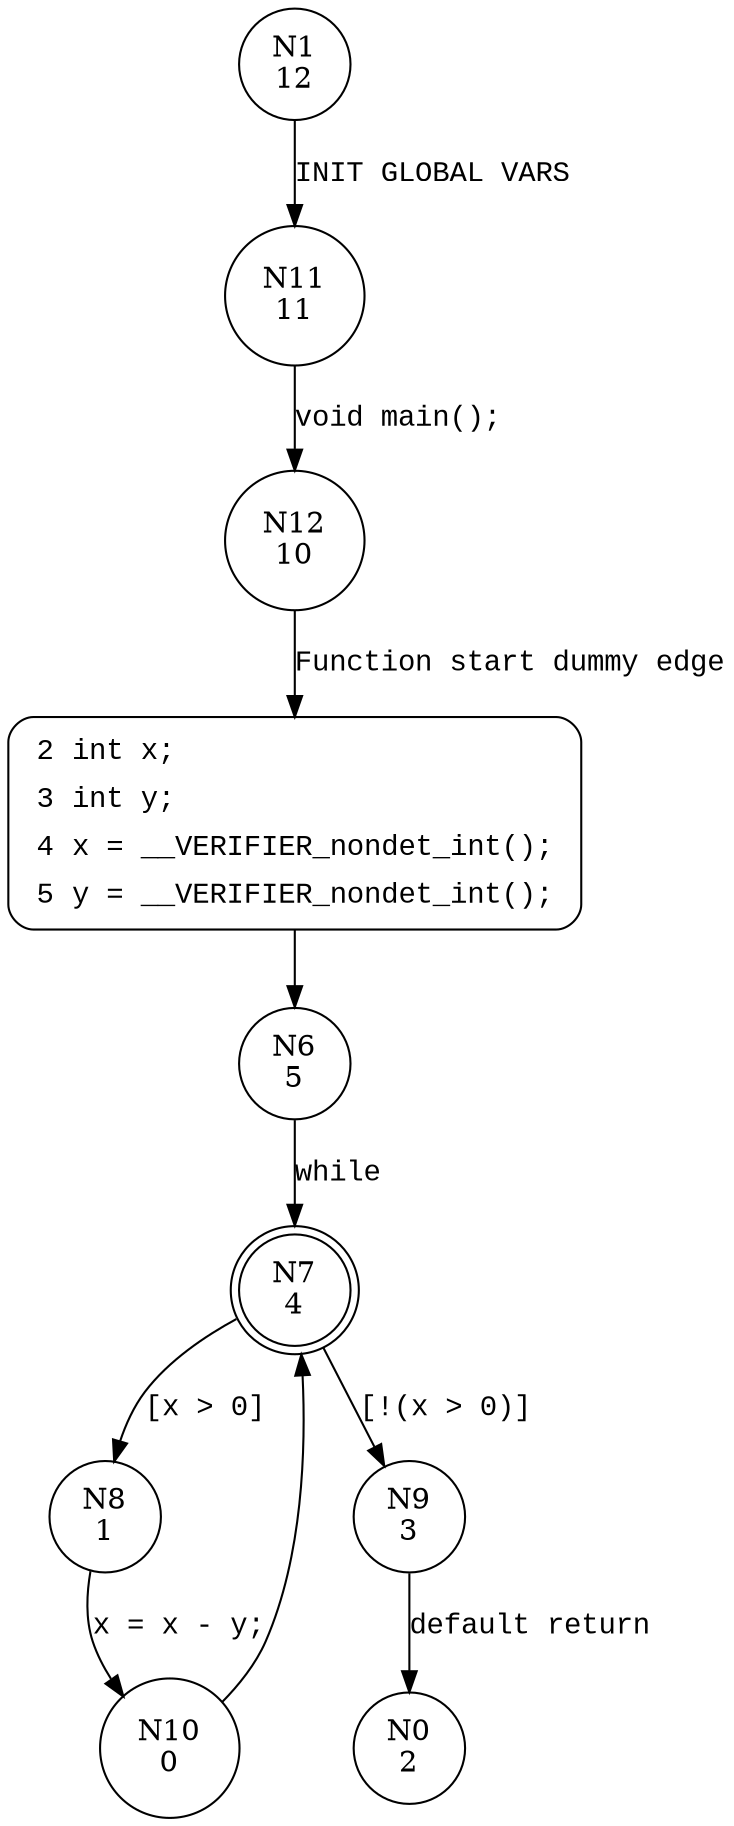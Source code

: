 digraph main {
1 [shape="circle" label="N1\n12"]
11 [shape="circle" label="N11\n11"]
12 [shape="circle" label="N12\n10"]
2 [shape="circle" label="N2\n9"]
6 [shape="circle" label="N6\n5"]
7 [shape="doublecircle" label="N7\n4"]
8 [shape="circle" label="N8\n1"]
9 [shape="circle" label="N9\n3"]
0 [shape="circle" label="N0\n2"]
10 [shape="circle" label="N10\n0"]
2 [style="filled,bold" penwidth="1" fillcolor="white" fontname="Courier New" shape="Mrecord" label=<<table border="0" cellborder="0" cellpadding="3" bgcolor="white"><tr><td align="right">2</td><td align="left">int x;</td></tr><tr><td align="right">3</td><td align="left">int y;</td></tr><tr><td align="right">4</td><td align="left">x = __VERIFIER_nondet_int();</td></tr><tr><td align="right">5</td><td align="left">y = __VERIFIER_nondet_int();</td></tr></table>>]
2 -> 6[label=""]
1 -> 11 [label="INIT GLOBAL VARS" fontname="Courier New"]
12 -> 2 [label="Function start dummy edge" fontname="Courier New"]
6 -> 7 [label="while" fontname="Courier New"]
7 -> 8 [label="[x > 0]" fontname="Courier New"]
7 -> 9 [label="[!(x > 0)]" fontname="Courier New"]
9 -> 0 [label="default return" fontname="Courier New"]
10 -> 7 [label="" fontname="Courier New"]
11 -> 12 [label="void main();" fontname="Courier New"]
8 -> 10 [label="x = x - y;" fontname="Courier New"]
}